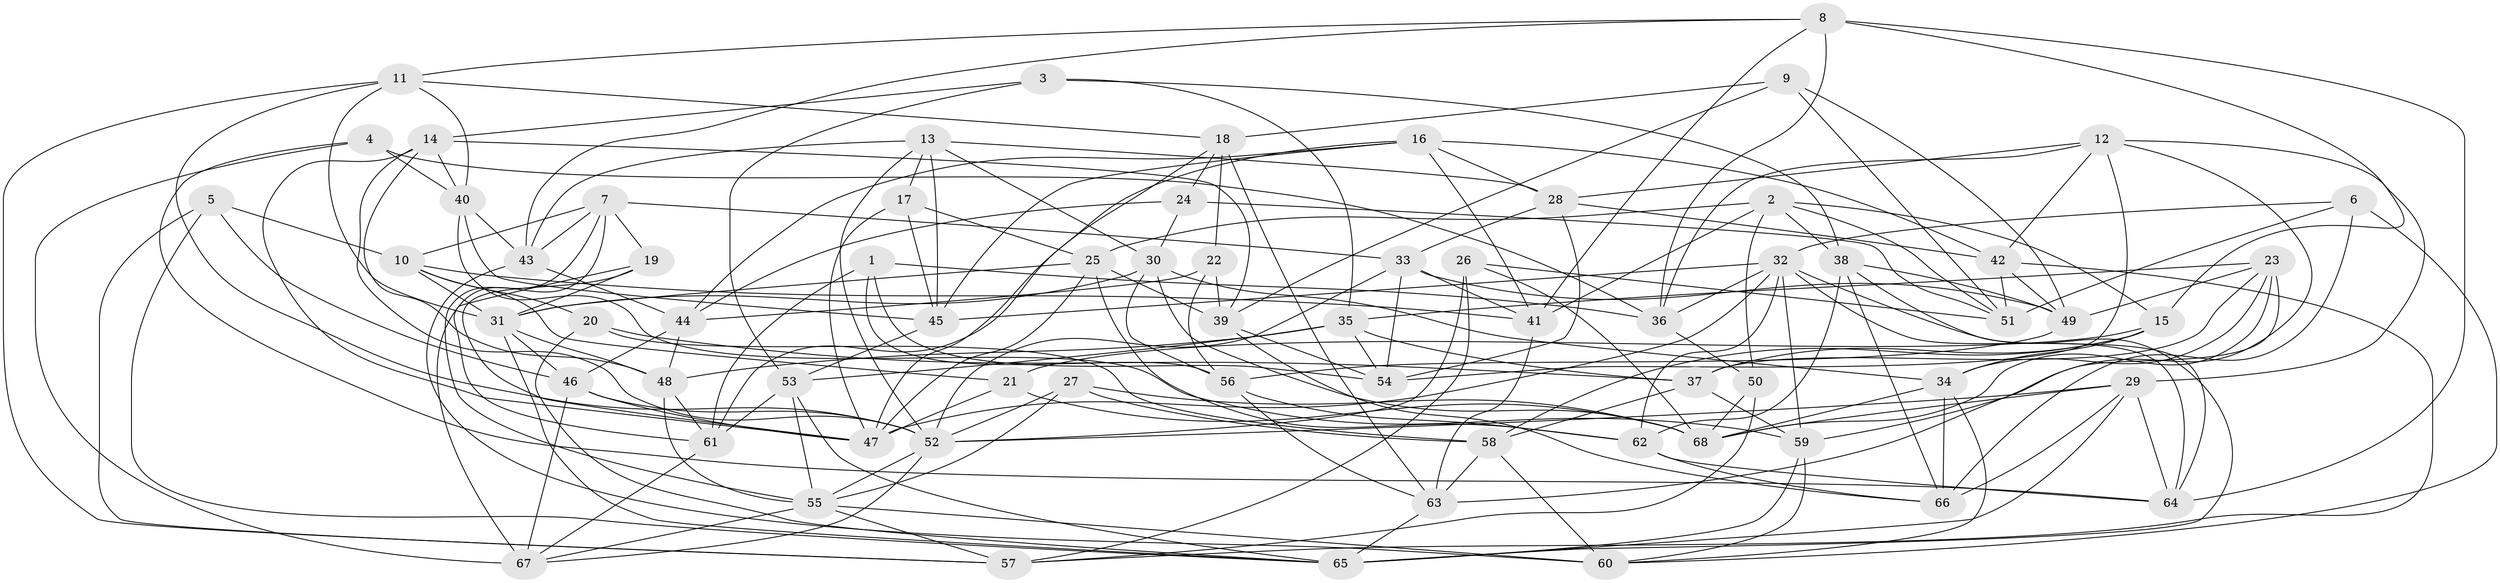 // original degree distribution, {4: 1.0}
// Generated by graph-tools (version 1.1) at 2025/50/03/09/25 03:50:51]
// undirected, 68 vertices, 197 edges
graph export_dot {
graph [start="1"]
  node [color=gray90,style=filled];
  1;
  2;
  3;
  4;
  5;
  6;
  7;
  8;
  9;
  10;
  11;
  12;
  13;
  14;
  15;
  16;
  17;
  18;
  19;
  20;
  21;
  22;
  23;
  24;
  25;
  26;
  27;
  28;
  29;
  30;
  31;
  32;
  33;
  34;
  35;
  36;
  37;
  38;
  39;
  40;
  41;
  42;
  43;
  44;
  45;
  46;
  47;
  48;
  49;
  50;
  51;
  52;
  53;
  54;
  55;
  56;
  57;
  58;
  59;
  60;
  61;
  62;
  63;
  64;
  65;
  66;
  67;
  68;
  1 -- 36 [weight=1.0];
  1 -- 54 [weight=1.0];
  1 -- 56 [weight=1.0];
  1 -- 61 [weight=1.0];
  2 -- 15 [weight=1.0];
  2 -- 25 [weight=1.0];
  2 -- 38 [weight=1.0];
  2 -- 41 [weight=1.0];
  2 -- 50 [weight=1.0];
  2 -- 51 [weight=1.0];
  3 -- 14 [weight=1.0];
  3 -- 35 [weight=1.0];
  3 -- 38 [weight=1.0];
  3 -- 53 [weight=1.0];
  4 -- 36 [weight=1.0];
  4 -- 40 [weight=1.0];
  4 -- 64 [weight=1.0];
  4 -- 67 [weight=1.0];
  5 -- 10 [weight=1.0];
  5 -- 46 [weight=1.0];
  5 -- 57 [weight=1.0];
  5 -- 65 [weight=1.0];
  6 -- 32 [weight=1.0];
  6 -- 51 [weight=1.0];
  6 -- 60 [weight=1.0];
  6 -- 66 [weight=1.0];
  7 -- 10 [weight=1.0];
  7 -- 19 [weight=1.0];
  7 -- 33 [weight=1.0];
  7 -- 43 [weight=1.0];
  7 -- 55 [weight=1.0];
  7 -- 61 [weight=1.0];
  8 -- 11 [weight=1.0];
  8 -- 15 [weight=1.0];
  8 -- 36 [weight=1.0];
  8 -- 41 [weight=1.0];
  8 -- 43 [weight=1.0];
  8 -- 64 [weight=1.0];
  9 -- 18 [weight=1.0];
  9 -- 39 [weight=1.0];
  9 -- 49 [weight=1.0];
  9 -- 51 [weight=1.0];
  10 -- 20 [weight=1.0];
  10 -- 21 [weight=1.0];
  10 -- 31 [weight=1.0];
  10 -- 41 [weight=1.0];
  11 -- 18 [weight=1.0];
  11 -- 31 [weight=1.0];
  11 -- 40 [weight=1.0];
  11 -- 52 [weight=1.0];
  11 -- 57 [weight=1.0];
  12 -- 28 [weight=1.0];
  12 -- 29 [weight=1.0];
  12 -- 36 [weight=1.0];
  12 -- 42 [weight=1.0];
  12 -- 54 [weight=1.0];
  12 -- 59 [weight=1.0];
  13 -- 17 [weight=1.0];
  13 -- 28 [weight=1.0];
  13 -- 30 [weight=1.0];
  13 -- 43 [weight=1.0];
  13 -- 45 [weight=1.0];
  13 -- 52 [weight=1.0];
  14 -- 39 [weight=1.0];
  14 -- 40 [weight=1.0];
  14 -- 47 [weight=1.0];
  14 -- 48 [weight=1.0];
  14 -- 52 [weight=1.0];
  15 -- 21 [weight=1.0];
  15 -- 34 [weight=1.0];
  15 -- 37 [weight=1.0];
  15 -- 58 [weight=1.0];
  16 -- 28 [weight=1.0];
  16 -- 41 [weight=1.0];
  16 -- 42 [weight=1.0];
  16 -- 44 [weight=1.0];
  16 -- 45 [weight=1.0];
  16 -- 61 [weight=1.0];
  17 -- 25 [weight=1.0];
  17 -- 45 [weight=1.0];
  17 -- 47 [weight=1.0];
  18 -- 22 [weight=1.0];
  18 -- 24 [weight=1.0];
  18 -- 47 [weight=1.0];
  18 -- 63 [weight=1.0];
  19 -- 31 [weight=1.0];
  19 -- 47 [weight=1.0];
  19 -- 67 [weight=1.0];
  20 -- 37 [weight=1.0];
  20 -- 58 [weight=1.0];
  20 -- 65 [weight=1.0];
  21 -- 47 [weight=1.0];
  21 -- 68 [weight=1.0];
  22 -- 39 [weight=1.0];
  22 -- 44 [weight=1.0];
  22 -- 56 [weight=1.0];
  23 -- 34 [weight=1.0];
  23 -- 35 [weight=1.0];
  23 -- 37 [weight=1.0];
  23 -- 49 [weight=1.0];
  23 -- 63 [weight=1.0];
  23 -- 68 [weight=1.0];
  24 -- 30 [weight=1.0];
  24 -- 44 [weight=1.0];
  24 -- 51 [weight=1.0];
  25 -- 31 [weight=1.0];
  25 -- 39 [weight=1.0];
  25 -- 47 [weight=1.0];
  25 -- 62 [weight=1.0];
  26 -- 51 [weight=1.0];
  26 -- 52 [weight=1.0];
  26 -- 57 [weight=1.0];
  26 -- 68 [weight=1.0];
  27 -- 52 [weight=1.0];
  27 -- 55 [weight=1.0];
  27 -- 58 [weight=1.0];
  27 -- 68 [weight=1.0];
  28 -- 33 [weight=1.0];
  28 -- 42 [weight=1.0];
  28 -- 54 [weight=1.0];
  29 -- 52 [weight=1.0];
  29 -- 64 [weight=1.0];
  29 -- 65 [weight=1.0];
  29 -- 66 [weight=1.0];
  29 -- 68 [weight=1.0];
  30 -- 31 [weight=1.0];
  30 -- 34 [weight=1.0];
  30 -- 56 [weight=1.0];
  30 -- 68 [weight=1.0];
  31 -- 46 [weight=1.0];
  31 -- 48 [weight=1.0];
  31 -- 65 [weight=1.0];
  32 -- 36 [weight=1.0];
  32 -- 45 [weight=1.0];
  32 -- 47 [weight=1.0];
  32 -- 59 [weight=1.0];
  32 -- 62 [weight=1.0];
  32 -- 64 [weight=1.0];
  32 -- 65 [weight=1.0];
  33 -- 41 [weight=1.0];
  33 -- 49 [weight=1.0];
  33 -- 52 [weight=1.0];
  33 -- 54 [weight=1.0];
  34 -- 60 [weight=1.0];
  34 -- 66 [weight=1.0];
  34 -- 68 [weight=1.0];
  35 -- 37 [weight=1.0];
  35 -- 48 [weight=1.0];
  35 -- 53 [weight=1.0];
  35 -- 54 [weight=1.0];
  36 -- 50 [weight=1.0];
  37 -- 58 [weight=1.0];
  37 -- 59 [weight=1.0];
  38 -- 49 [weight=1.0];
  38 -- 62 [weight=1.0];
  38 -- 64 [weight=1.0];
  38 -- 66 [weight=1.0];
  39 -- 54 [weight=1.0];
  39 -- 66 [weight=1.0];
  40 -- 43 [weight=1.0];
  40 -- 45 [weight=1.0];
  40 -- 59 [weight=1.0];
  41 -- 63 [weight=1.0];
  42 -- 49 [weight=1.0];
  42 -- 51 [weight=1.0];
  42 -- 57 [weight=1.0];
  43 -- 44 [weight=1.0];
  43 -- 60 [weight=1.0];
  44 -- 46 [weight=1.0];
  44 -- 48 [weight=1.0];
  45 -- 53 [weight=1.0];
  46 -- 47 [weight=1.0];
  46 -- 52 [weight=1.0];
  46 -- 67 [weight=1.0];
  48 -- 55 [weight=1.0];
  48 -- 61 [weight=1.0];
  49 -- 56 [weight=1.0];
  50 -- 57 [weight=1.0];
  50 -- 68 [weight=1.0];
  52 -- 55 [weight=1.0];
  52 -- 67 [weight=1.0];
  53 -- 55 [weight=1.0];
  53 -- 61 [weight=1.0];
  53 -- 65 [weight=1.0];
  55 -- 57 [weight=1.0];
  55 -- 60 [weight=1.0];
  55 -- 67 [weight=1.0];
  56 -- 62 [weight=1.0];
  56 -- 63 [weight=1.0];
  58 -- 60 [weight=1.0];
  58 -- 63 [weight=1.0];
  59 -- 60 [weight=1.0];
  59 -- 65 [weight=1.0];
  61 -- 67 [weight=1.0];
  62 -- 64 [weight=1.0];
  62 -- 66 [weight=1.0];
  63 -- 65 [weight=1.0];
}
